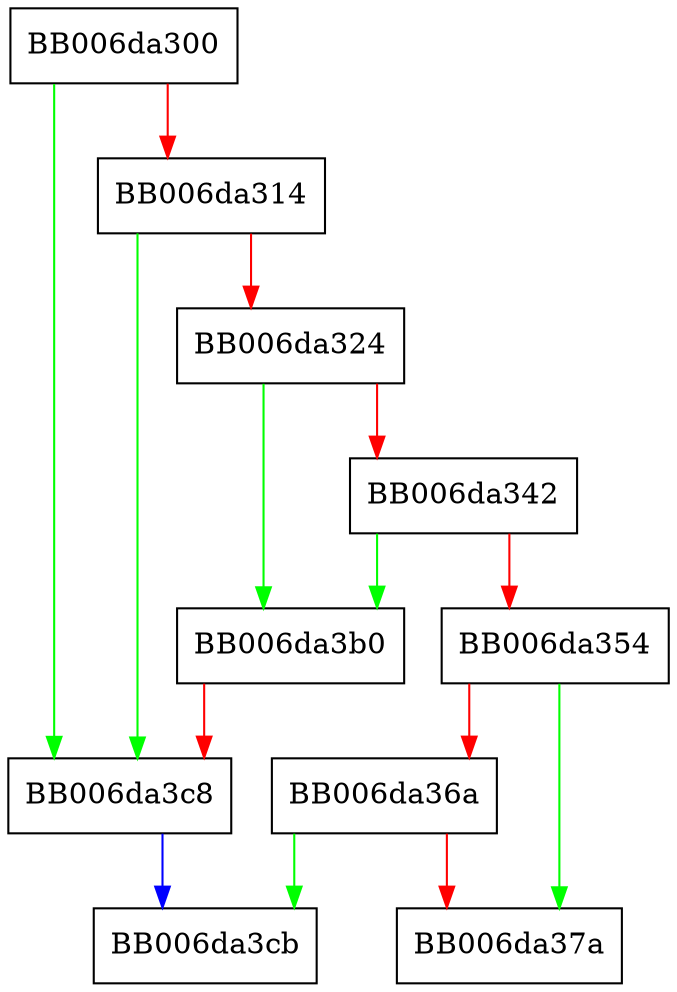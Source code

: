 digraph cmac_dup {
  node [shape="box"];
  graph [splines=ortho];
  BB006da300 -> BB006da3c8 [color="green"];
  BB006da300 -> BB006da314 [color="red"];
  BB006da314 -> BB006da3c8 [color="green"];
  BB006da314 -> BB006da324 [color="red"];
  BB006da324 -> BB006da3b0 [color="green"];
  BB006da324 -> BB006da342 [color="red"];
  BB006da342 -> BB006da3b0 [color="green"];
  BB006da342 -> BB006da354 [color="red"];
  BB006da354 -> BB006da37a [color="green"];
  BB006da354 -> BB006da36a [color="red"];
  BB006da36a -> BB006da3cb [color="green"];
  BB006da36a -> BB006da37a [color="red"];
  BB006da3b0 -> BB006da3c8 [color="red"];
  BB006da3c8 -> BB006da3cb [color="blue"];
}